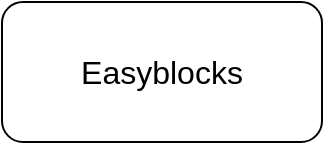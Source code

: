 <mxfile version="26.1.0">
  <diagram name="Trang-1" id="z_kfhZS21ESfXZzlqjcn">
    <mxGraphModel dx="1793" dy="975" grid="1" gridSize="10" guides="1" tooltips="1" connect="1" arrows="1" fold="1" page="1" pageScale="1" pageWidth="827" pageHeight="1169" math="0" shadow="0">
      <root>
        <mxCell id="0" />
        <mxCell id="1" parent="0" />
        <mxCell id="x_5xlmAa9GvuRtsq-oLW-1" value="Easyblocks" style="rounded=1;whiteSpace=wrap;html=1;fontSize=16;" vertex="1" parent="1">
          <mxGeometry x="350" y="160" width="160" height="70" as="geometry" />
        </mxCell>
      </root>
    </mxGraphModel>
  </diagram>
</mxfile>
